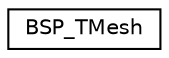 digraph G
{
  edge [fontname="Helvetica",fontsize="10",labelfontname="Helvetica",labelfontsize="10"];
  node [fontname="Helvetica",fontsize="10",shape=record];
  rankdir=LR;
  Node1 [label="BSP_TMesh",height=0.2,width=0.4,color="black", fillcolor="white", style="filled",URL="$df/d3a/classBSP__TMesh.html"];
}
